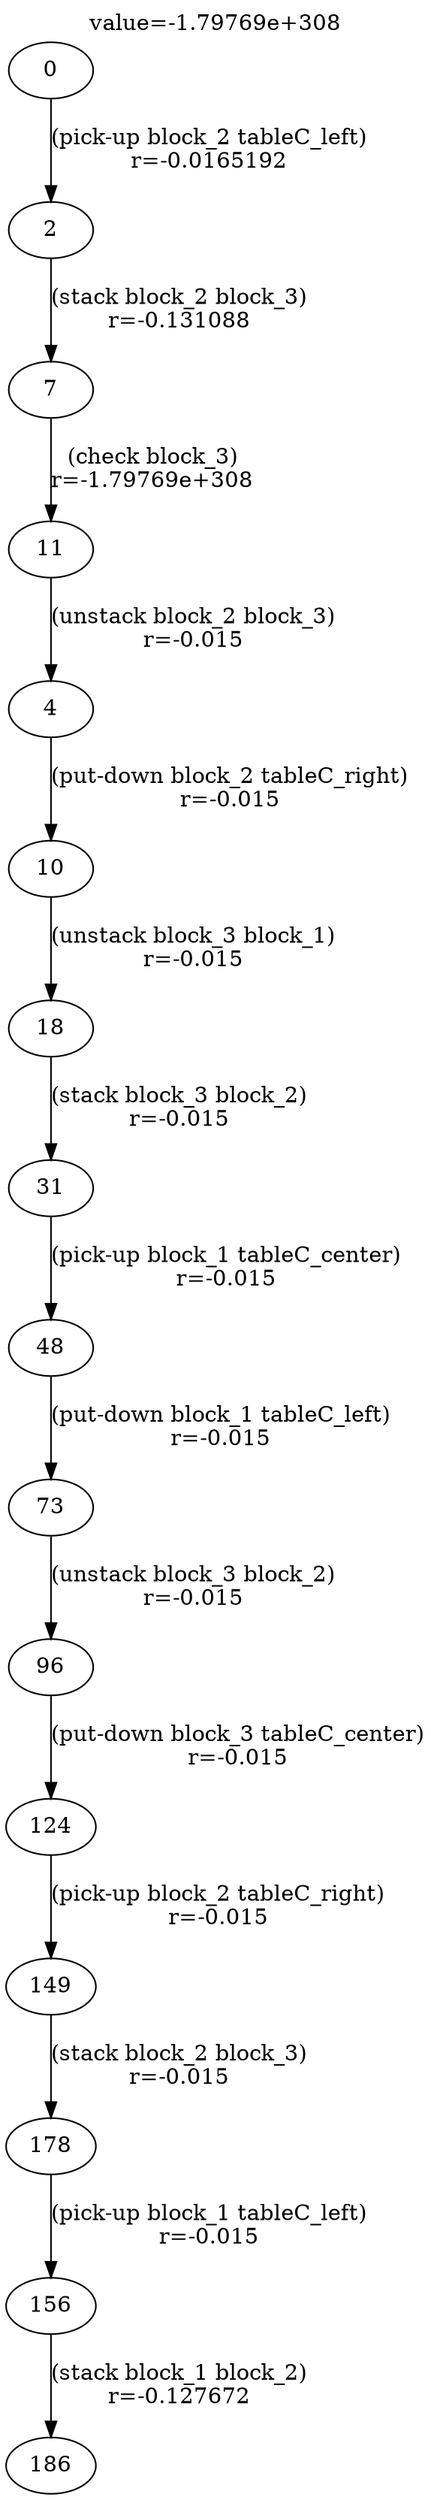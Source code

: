 digraph g{
label="value=-1.79769e+308"
labelloc=top
0->2 [ label="(pick-up block_2 tableC_left)
r=-0.0165192" ];
2->7 [ label="(stack block_2 block_3)
r=-0.131088" ];
7->11 [ label="(check block_3)
r=-1.79769e+308" ];
11->4 [ label="(unstack block_2 block_3)
r=-0.015" ];
4->10 [ label="(put-down block_2 tableC_right)
r=-0.015" ];
10->18 [ label="(unstack block_3 block_1)
r=-0.015" ];
18->31 [ label="(stack block_3 block_2)
r=-0.015" ];
31->48 [ label="(pick-up block_1 tableC_center)
r=-0.015" ];
48->73 [ label="(put-down block_1 tableC_left)
r=-0.015" ];
73->96 [ label="(unstack block_3 block_2)
r=-0.015" ];
96->124 [ label="(put-down block_3 tableC_center)
r=-0.015" ];
124->149 [ label="(pick-up block_2 tableC_right)
r=-0.015" ];
149->178 [ label="(stack block_2 block_3)
r=-0.015" ];
178->156 [ label="(pick-up block_1 tableC_left)
r=-0.015" ];
156->186 [ label="(stack block_1 block_2)
r=-0.127672" ];
}
